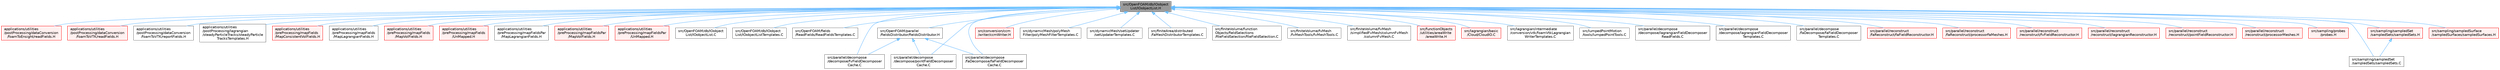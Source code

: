 digraph "src/OpenFOAM/db/IOobjectList/IOobjectList.H"
{
 // LATEX_PDF_SIZE
  bgcolor="transparent";
  edge [fontname=Helvetica,fontsize=10,labelfontname=Helvetica,labelfontsize=10];
  node [fontname=Helvetica,fontsize=10,shape=box,height=0.2,width=0.4];
  Node1 [id="Node000001",label="src/OpenFOAM/db/IOobject\lList/IOobjectList.H",height=0.2,width=0.4,color="gray40", fillcolor="grey60", style="filled", fontcolor="black",tooltip=" "];
  Node1 -> Node2 [id="edge1_Node000001_Node000002",dir="back",color="steelblue1",style="solid",tooltip=" "];
  Node2 [id="Node000002",label="applications/utilities\l/postProcessing/dataConversion\l/foamToEnsight/readFields.H",height=0.2,width=0.4,color="red", fillcolor="#FFF0F0", style="filled",URL="$applications_2utilities_2postProcessing_2dataConversion_2foamToEnsight_2readFields_8H.html",tooltip="Helper routines for reading a field or fields, for foamToEnsight."];
  Node1 -> Node7 [id="edge2_Node000001_Node000007",dir="back",color="steelblue1",style="solid",tooltip=" "];
  Node7 [id="Node000007",label="applications/utilities\l/postProcessing/dataConversion\l/foamToVTK/readFields.H",height=0.2,width=0.4,color="red", fillcolor="#FFF0F0", style="filled",URL="$applications_2utilities_2postProcessing_2dataConversion_2foamToVTK_2readFields_8H.html",tooltip="Helper routines for reading a field or fields, optionally with a mesh subset (using fvMeshSubsetProxy..."];
  Node1 -> Node13 [id="edge3_Node000001_Node000013",dir="back",color="steelblue1",style="solid",tooltip=" "];
  Node13 [id="Node000013",label="applications/utilities\l/postProcessing/dataConversion\l/foamToVTK/reportFields.H",height=0.2,width=0.4,color="grey40", fillcolor="white", style="filled",URL="$reportFields_8H.html",tooltip=" "];
  Node1 -> Node14 [id="edge4_Node000001_Node000014",dir="back",color="steelblue1",style="solid",tooltip=" "];
  Node14 [id="Node000014",label="applications/utilities\l/postProcessing/lagrangian\l/steadyParticleTracks/steadyParticle\lTracksTemplates.H",height=0.2,width=0.4,color="grey40", fillcolor="white", style="filled",URL="$steadyParticleTracksTemplates_8H.html",tooltip=" "];
  Node1 -> Node15 [id="edge5_Node000001_Node000015",dir="back",color="steelblue1",style="solid",tooltip=" "];
  Node15 [id="Node000015",label="applications/utilities\l/preProcessing/mapFields\l/MapConsistentVolFields.H",height=0.2,width=0.4,color="red", fillcolor="#FFF0F0", style="filled",URL="$MapConsistentVolFields_8H.html",tooltip=" "];
  Node1 -> Node17 [id="edge6_Node000001_Node000017",dir="back",color="steelblue1",style="solid",tooltip=" "];
  Node17 [id="Node000017",label="applications/utilities\l/preProcessing/mapFields\l/MapLagrangianFields.H",height=0.2,width=0.4,color="grey40", fillcolor="white", style="filled",URL="$mapFields_2MapLagrangianFields_8H.html",tooltip="Gets the indices of (source)particles that have been appended to the target cloud and maps the lagran..."];
  Node1 -> Node18 [id="edge7_Node000001_Node000018",dir="back",color="steelblue1",style="solid",tooltip=" "];
  Node18 [id="Node000018",label="applications/utilities\l/preProcessing/mapFields\l/MapVolFields.H",height=0.2,width=0.4,color="red", fillcolor="#FFF0F0", style="filled",URL="$mapFields_2MapVolFields_8H.html",tooltip=" "];
  Node1 -> Node19 [id="edge8_Node000001_Node000019",dir="back",color="steelblue1",style="solid",tooltip=" "];
  Node19 [id="Node000019",label="applications/utilities\l/preProcessing/mapFields\l/UnMapped.H",height=0.2,width=0.4,color="red", fillcolor="#FFF0F0", style="filled",URL="$mapFields_2UnMapped_8H.html",tooltip=" "];
  Node1 -> Node20 [id="edge9_Node000001_Node000020",dir="back",color="steelblue1",style="solid",tooltip=" "];
  Node20 [id="Node000020",label="applications/utilities\l/preProcessing/mapFieldsPar\l/MapLagrangianFields.H",height=0.2,width=0.4,color="grey40", fillcolor="white", style="filled",URL="$mapFieldsPar_2MapLagrangianFields_8H.html",tooltip="Gets the indices of (source)particles that have been appended to the target cloud and maps the lagran..."];
  Node1 -> Node21 [id="edge10_Node000001_Node000021",dir="back",color="steelblue1",style="solid",tooltip=" "];
  Node21 [id="Node000021",label="applications/utilities\l/preProcessing/mapFieldsPar\l/MapVolFields.H",height=0.2,width=0.4,color="red", fillcolor="#FFF0F0", style="filled",URL="$mapFieldsPar_2MapVolFields_8H.html",tooltip=" "];
  Node1 -> Node23 [id="edge11_Node000001_Node000023",dir="back",color="steelblue1",style="solid",tooltip=" "];
  Node23 [id="Node000023",label="applications/utilities\l/preProcessing/mapFieldsPar\l/UnMapped.H",height=0.2,width=0.4,color="red", fillcolor="#FFF0F0", style="filled",URL="$mapFieldsPar_2UnMapped_8H.html",tooltip=" "];
  Node1 -> Node24 [id="edge12_Node000001_Node000024",dir="back",color="steelblue1",style="solid",tooltip=" "];
  Node24 [id="Node000024",label="src/OpenFOAM/db/IOobject\lList/IOobjectList.C",height=0.2,width=0.4,color="grey40", fillcolor="white", style="filled",URL="$IOobjectList_8C.html",tooltip=" "];
  Node1 -> Node25 [id="edge13_Node000001_Node000025",dir="back",color="steelblue1",style="solid",tooltip=" "];
  Node25 [id="Node000025",label="src/OpenFOAM/db/IOobject\lList/IOobjectListTemplates.C",height=0.2,width=0.4,color="grey40", fillcolor="white", style="filled",URL="$IOobjectListTemplates_8C.html",tooltip=" "];
  Node1 -> Node26 [id="edge14_Node000001_Node000026",dir="back",color="steelblue1",style="solid",tooltip=" "];
  Node26 [id="Node000026",label="src/OpenFOAM/fields\l/ReadFields/ReadFieldsTemplates.C",height=0.2,width=0.4,color="grey40", fillcolor="white", style="filled",URL="$ReadFieldsTemplates_8C.html",tooltip=" "];
  Node1 -> Node27 [id="edge15_Node000001_Node000027",dir="back",color="steelblue1",style="solid",tooltip=" "];
  Node27 [id="Node000027",label="src/OpenFOAM/parallel\l/fieldsDistributor/fieldsDistributor.H",height=0.2,width=0.4,color="grey40", fillcolor="white", style="filled",URL="$fieldsDistributor_8H.html",tooltip=" "];
  Node27 -> Node28 [id="edge16_Node000027_Node000028",dir="back",color="steelblue1",style="solid",tooltip=" "];
  Node28 [id="Node000028",label="src/parallel/decompose\l/decompose/fvFieldDecomposer\lCache.C",height=0.2,width=0.4,color="grey40", fillcolor="white", style="filled",URL="$fvFieldDecomposerCache_8C.html",tooltip=" "];
  Node27 -> Node29 [id="edge17_Node000027_Node000029",dir="back",color="steelblue1",style="solid",tooltip=" "];
  Node29 [id="Node000029",label="src/parallel/decompose\l/decompose/pointFieldDecomposer\lCache.C",height=0.2,width=0.4,color="grey40", fillcolor="white", style="filled",URL="$pointFieldDecomposerCache_8C.html",tooltip=" "];
  Node27 -> Node30 [id="edge18_Node000027_Node000030",dir="back",color="steelblue1",style="solid",tooltip=" "];
  Node30 [id="Node000030",label="src/parallel/decompose\l/faDecompose/faFieldDecomposer\lCache.C",height=0.2,width=0.4,color="grey40", fillcolor="white", style="filled",URL="$faFieldDecomposerCache_8C.html",tooltip=" "];
  Node1 -> Node31 [id="edge19_Node000001_Node000031",dir="back",color="steelblue1",style="solid",tooltip=" "];
  Node31 [id="Node000031",label="src/conversion/ccm\l/writer/ccmWriter.H",height=0.2,width=0.4,color="red", fillcolor="#FFF0F0", style="filled",URL="$ccmWriter_8H.html",tooltip=" "];
  Node1 -> Node36 [id="edge20_Node000001_Node000036",dir="back",color="steelblue1",style="solid",tooltip=" "];
  Node36 [id="Node000036",label="src/dynamicMesh/polyMesh\lFilter/polyMeshFilterTemplates.C",height=0.2,width=0.4,color="grey40", fillcolor="white", style="filled",URL="$polyMeshFilterTemplates_8C.html",tooltip=" "];
  Node1 -> Node37 [id="edge21_Node000001_Node000037",dir="back",color="steelblue1",style="solid",tooltip=" "];
  Node37 [id="Node000037",label="src/dynamicMesh/setUpdater\l/setUpdaterTemplates.C",height=0.2,width=0.4,color="grey40", fillcolor="white", style="filled",URL="$setUpdaterTemplates_8C.html",tooltip=" "];
  Node1 -> Node38 [id="edge22_Node000001_Node000038",dir="back",color="steelblue1",style="solid",tooltip=" "];
  Node38 [id="Node000038",label="src/finiteArea/distributed\l/faMeshDistributorTemplates.C",height=0.2,width=0.4,color="grey40", fillcolor="white", style="filled",URL="$faMeshDistributorTemplates_8C.html",tooltip=" "];
  Node1 -> Node39 [id="edge23_Node000001_Node000039",dir="back",color="steelblue1",style="solid",tooltip=" "];
  Node39 [id="Node000039",label="src/finiteVolume/function\lObjects/fieldSelections\l/fileFieldSelection/fileFieldSelection.C",height=0.2,width=0.4,color="grey40", fillcolor="white", style="filled",URL="$fileFieldSelection_8C.html",tooltip=" "];
  Node1 -> Node40 [id="edge24_Node000001_Node000040",dir="back",color="steelblue1",style="solid",tooltip=" "];
  Node40 [id="Node000040",label="src/finiteVolume/fvMesh\l/fvMeshTools/fvMeshTools.C",height=0.2,width=0.4,color="grey40", fillcolor="white", style="filled",URL="$fvMeshTools_8C.html",tooltip=" "];
  Node1 -> Node41 [id="edge25_Node000001_Node000041",dir="back",color="steelblue1",style="solid",tooltip=" "];
  Node41 [id="Node000041",label="src/finiteVolume/fvMesh\l/simplifiedFvMesh/columnFvMesh\l/columnFvMesh.C",height=0.2,width=0.4,color="grey40", fillcolor="white", style="filled",URL="$columnFvMesh_8C.html",tooltip=" "];
  Node1 -> Node42 [id="edge26_Node000001_Node000042",dir="back",color="steelblue1",style="solid",tooltip=" "];
  Node42 [id="Node000042",label="src/functionObjects\l/utilities/areaWrite\l/areaWrite.H",height=0.2,width=0.4,color="red", fillcolor="#FFF0F0", style="filled",URL="$areaWrite_8H.html",tooltip=" "];
  Node1 -> Node45 [id="edge27_Node000001_Node000045",dir="back",color="steelblue1",style="solid",tooltip=" "];
  Node45 [id="Node000045",label="src/lagrangian/basic\l/Cloud/CloudIO.C",height=0.2,width=0.4,color="red", fillcolor="#FFF0F0", style="filled",URL="$CloudIO_8C.html",tooltip=" "];
  Node1 -> Node47 [id="edge28_Node000001_Node000047",dir="back",color="steelblue1",style="solid",tooltip=" "];
  Node47 [id="Node000047",label="src/lagrangian/intermediate\l/conversion/vtk/foamVtkLagrangian\lWriterTemplates.C",height=0.2,width=0.4,color="grey40", fillcolor="white", style="filled",URL="$foamVtkLagrangianWriterTemplates_8C.html",tooltip=" "];
  Node1 -> Node48 [id="edge29_Node000001_Node000048",dir="back",color="steelblue1",style="solid",tooltip=" "];
  Node48 [id="Node000048",label="src/lumpedPointMotion\l/tools/lumpedPointTools.C",height=0.2,width=0.4,color="grey40", fillcolor="white", style="filled",URL="$lumpedPointTools_8C.html",tooltip=" "];
  Node1 -> Node28 [id="edge30_Node000001_Node000028",dir="back",color="steelblue1",style="solid",tooltip=" "];
  Node1 -> Node49 [id="edge31_Node000001_Node000049",dir="back",color="steelblue1",style="solid",tooltip=" "];
  Node49 [id="Node000049",label="src/parallel/decompose\l/decompose/lagrangianFieldDecomposer\lReadFields.C",height=0.2,width=0.4,color="grey40", fillcolor="white", style="filled",URL="$lagrangianFieldDecomposerReadFields_8C.html",tooltip=" "];
  Node1 -> Node50 [id="edge32_Node000001_Node000050",dir="back",color="steelblue1",style="solid",tooltip=" "];
  Node50 [id="Node000050",label="src/parallel/decompose\l/decompose/lagrangianFieldDecomposer\lTemplates.C",height=0.2,width=0.4,color="grey40", fillcolor="white", style="filled",URL="$lagrangianFieldDecomposerTemplates_8C.html",tooltip=" "];
  Node1 -> Node29 [id="edge33_Node000001_Node000029",dir="back",color="steelblue1",style="solid",tooltip=" "];
  Node1 -> Node30 [id="edge34_Node000001_Node000030",dir="back",color="steelblue1",style="solid",tooltip=" "];
  Node1 -> Node51 [id="edge35_Node000001_Node000051",dir="back",color="steelblue1",style="solid",tooltip=" "];
  Node51 [id="Node000051",label="src/parallel/decompose\l/faDecompose/faFieldDecomposer\lTemplates.C",height=0.2,width=0.4,color="grey40", fillcolor="white", style="filled",URL="$faFieldDecomposerTemplates_8C.html",tooltip=" "];
  Node1 -> Node52 [id="edge36_Node000001_Node000052",dir="back",color="steelblue1",style="solid",tooltip=" "];
  Node52 [id="Node000052",label="src/parallel/reconstruct\l/faReconstruct/faFieldReconstructor.H",height=0.2,width=0.4,color="red", fillcolor="#FFF0F0", style="filled",URL="$faFieldReconstructor_8H.html",tooltip=" "];
  Node1 -> Node55 [id="edge37_Node000001_Node000055",dir="back",color="steelblue1",style="solid",tooltip=" "];
  Node55 [id="Node000055",label="src/parallel/reconstruct\l/faReconstruct/processorFaMeshes.H",height=0.2,width=0.4,color="red", fillcolor="#FFF0F0", style="filled",URL="$processorFaMeshes_8H.html",tooltip=" "];
  Node1 -> Node57 [id="edge38_Node000001_Node000057",dir="back",color="steelblue1",style="solid",tooltip=" "];
  Node57 [id="Node000057",label="src/parallel/reconstruct\l/reconstruct/fvFieldReconstructor.H",height=0.2,width=0.4,color="red", fillcolor="#FFF0F0", style="filled",URL="$fvFieldReconstructor_8H.html",tooltip=" "];
  Node1 -> Node60 [id="edge39_Node000001_Node000060",dir="back",color="steelblue1",style="solid",tooltip=" "];
  Node60 [id="Node000060",label="src/parallel/reconstruct\l/reconstruct/lagrangianReconstructor.H",height=0.2,width=0.4,color="red", fillcolor="#FFF0F0", style="filled",URL="$lagrangianReconstructor_8H.html",tooltip=" "];
  Node1 -> Node62 [id="edge40_Node000001_Node000062",dir="back",color="steelblue1",style="solid",tooltip=" "];
  Node62 [id="Node000062",label="src/parallel/reconstruct\l/reconstruct/pointFieldReconstructor.H",height=0.2,width=0.4,color="red", fillcolor="#FFF0F0", style="filled",URL="$pointFieldReconstructor_8H.html",tooltip=" "];
  Node1 -> Node65 [id="edge41_Node000001_Node000065",dir="back",color="steelblue1",style="solid",tooltip=" "];
  Node65 [id="Node000065",label="src/parallel/reconstruct\l/reconstruct/processorMeshes.H",height=0.2,width=0.4,color="red", fillcolor="#FFF0F0", style="filled",URL="$processorMeshes_8H.html",tooltip=" "];
  Node1 -> Node67 [id="edge42_Node000001_Node000067",dir="back",color="steelblue1",style="solid",tooltip=" "];
  Node67 [id="Node000067",label="src/sampling/probes\l/probes.H",height=0.2,width=0.4,color="red", fillcolor="#FFF0F0", style="filled",URL="$probes_8H.html",tooltip=" "];
  Node1 -> Node75 [id="edge43_Node000001_Node000075",dir="back",color="steelblue1",style="solid",tooltip=" "];
  Node75 [id="Node000075",label="src/sampling/sampledSet\l/sampledSets/sampledSets.C",height=0.2,width=0.4,color="grey40", fillcolor="white", style="filled",URL="$sampledSets_8C.html",tooltip=" "];
  Node1 -> Node76 [id="edge44_Node000001_Node000076",dir="back",color="steelblue1",style="solid",tooltip=" "];
  Node76 [id="Node000076",label="src/sampling/sampledSet\l/sampledSets/sampledSets.H",height=0.2,width=0.4,color="red", fillcolor="#FFF0F0", style="filled",URL="$sampledSets_8H.html",tooltip=" "];
  Node76 -> Node75 [id="edge45_Node000076_Node000075",dir="back",color="steelblue1",style="solid",tooltip=" "];
  Node1 -> Node78 [id="edge46_Node000001_Node000078",dir="back",color="steelblue1",style="solid",tooltip=" "];
  Node78 [id="Node000078",label="src/sampling/sampledSurface\l/sampledSurfaces/sampledSurfaces.H",height=0.2,width=0.4,color="red", fillcolor="#FFF0F0", style="filled",URL="$sampledSurfaces_8H.html",tooltip=" "];
}
